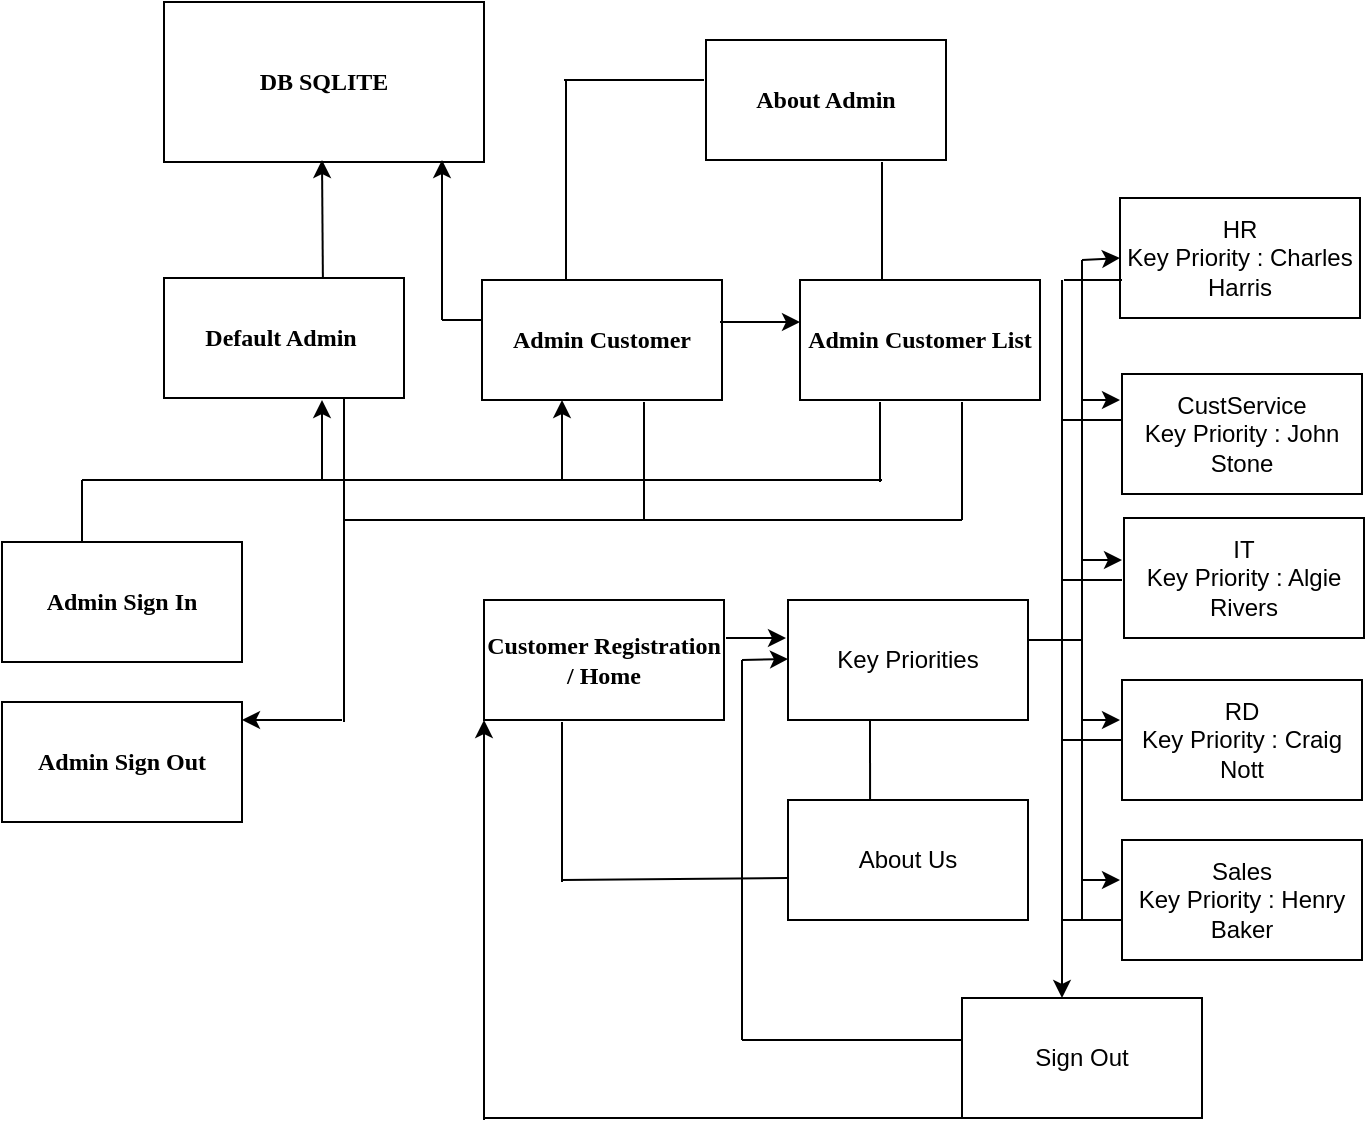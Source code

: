 <mxfile version="24.2.7" type="github">
  <diagram name="Page-1" id="mJo-rlMSn84zewNQrQVx">
    <mxGraphModel dx="1050" dy="557" grid="1" gridSize="10" guides="1" tooltips="1" connect="1" arrows="1" fold="1" page="1" pageScale="1" pageWidth="850" pageHeight="1100" math="0" shadow="0">
      <root>
        <mxCell id="0" />
        <mxCell id="1" parent="0" />
        <mxCell id="rjxhquQ0YUwU6D_5x0ZY-1" value="DB SQLITE" style="rounded=0;whiteSpace=wrap;html=1;fontFamily=Times New Roman;fontStyle=1" vertex="1" parent="1">
          <mxGeometry x="121" y="41" width="160" height="80" as="geometry" />
        </mxCell>
        <mxCell id="rjxhquQ0YUwU6D_5x0ZY-2" value="Default Admin&amp;nbsp;" style="rounded=0;whiteSpace=wrap;html=1;fontFamily=Times New Roman;fontStyle=1" vertex="1" parent="1">
          <mxGeometry x="121" y="179" width="120" height="60" as="geometry" />
        </mxCell>
        <mxCell id="rjxhquQ0YUwU6D_5x0ZY-3" value="Admin Customer" style="rounded=0;whiteSpace=wrap;html=1;fontFamily=Times New Roman;fontStyle=1" vertex="1" parent="1">
          <mxGeometry x="280" y="180" width="120" height="60" as="geometry" />
        </mxCell>
        <mxCell id="rjxhquQ0YUwU6D_5x0ZY-4" value="About Admin" style="rounded=0;whiteSpace=wrap;html=1;fontFamily=Times New Roman;fontStyle=1" vertex="1" parent="1">
          <mxGeometry x="392" y="60" width="120" height="60" as="geometry" />
        </mxCell>
        <mxCell id="rjxhquQ0YUwU6D_5x0ZY-5" value="Admin Customer List" style="rounded=0;whiteSpace=wrap;html=1;fontFamily=Times New Roman;fontStyle=1" vertex="1" parent="1">
          <mxGeometry x="439" y="180" width="120" height="60" as="geometry" />
        </mxCell>
        <mxCell id="rjxhquQ0YUwU6D_5x0ZY-6" value="" style="endArrow=none;html=1;rounded=0;fontFamily=Times New Roman;fontStyle=1" edge="1" parent="1">
          <mxGeometry width="50" height="50" relative="1" as="geometry">
            <mxPoint x="322" y="180" as="sourcePoint" />
            <mxPoint x="322" y="80" as="targetPoint" />
          </mxGeometry>
        </mxCell>
        <mxCell id="rjxhquQ0YUwU6D_5x0ZY-7" value="" style="endArrow=none;html=1;rounded=0;fontFamily=Times New Roman;fontStyle=1" edge="1" parent="1">
          <mxGeometry width="50" height="50" relative="1" as="geometry">
            <mxPoint x="321" y="80" as="sourcePoint" />
            <mxPoint x="391" y="80" as="targetPoint" />
          </mxGeometry>
        </mxCell>
        <mxCell id="rjxhquQ0YUwU6D_5x0ZY-10" value="" style="endArrow=none;html=1;rounded=0;exitX=0;exitY=0;exitDx=0;exitDy=0;fontFamily=Times New Roman;fontStyle=1" edge="1" parent="1">
          <mxGeometry width="50" height="50" relative="1" as="geometry">
            <mxPoint x="480" y="180" as="sourcePoint" />
            <mxPoint x="480" y="121" as="targetPoint" />
          </mxGeometry>
        </mxCell>
        <mxCell id="rjxhquQ0YUwU6D_5x0ZY-11" value="" style="endArrow=classic;html=1;rounded=0;fontFamily=Times New Roman;fontStyle=1" edge="1" parent="1">
          <mxGeometry width="50" height="50" relative="1" as="geometry">
            <mxPoint x="399" y="201" as="sourcePoint" />
            <mxPoint x="439" y="201" as="targetPoint" />
          </mxGeometry>
        </mxCell>
        <mxCell id="rjxhquQ0YUwU6D_5x0ZY-13" value="" style="endArrow=classic;html=1;rounded=0;exitX=0.662;exitY=-0.007;exitDx=0;exitDy=0;exitPerimeter=0;fontFamily=Times New Roman;fontStyle=1" edge="1" parent="1" source="rjxhquQ0YUwU6D_5x0ZY-2">
          <mxGeometry width="50" height="50" relative="1" as="geometry">
            <mxPoint x="150" y="170" as="sourcePoint" />
            <mxPoint x="200" y="120" as="targetPoint" />
          </mxGeometry>
        </mxCell>
        <mxCell id="rjxhquQ0YUwU6D_5x0ZY-14" value="" style="endArrow=none;html=1;rounded=0;fontFamily=Times New Roman;fontStyle=1" edge="1" parent="1">
          <mxGeometry width="50" height="50" relative="1" as="geometry">
            <mxPoint x="260" y="200" as="sourcePoint" />
            <mxPoint x="280" y="200" as="targetPoint" />
          </mxGeometry>
        </mxCell>
        <mxCell id="rjxhquQ0YUwU6D_5x0ZY-15" value="" style="endArrow=classic;html=1;rounded=0;fontFamily=Times New Roman;fontStyle=1" edge="1" parent="1">
          <mxGeometry width="50" height="50" relative="1" as="geometry">
            <mxPoint x="260" y="200" as="sourcePoint" />
            <mxPoint x="260" y="120" as="targetPoint" />
          </mxGeometry>
        </mxCell>
        <mxCell id="rjxhquQ0YUwU6D_5x0ZY-16" value="Admin Sign In" style="rounded=0;whiteSpace=wrap;html=1;fontFamily=Times New Roman;fontStyle=1" vertex="1" parent="1">
          <mxGeometry x="40" y="311" width="120" height="60" as="geometry" />
        </mxCell>
        <mxCell id="rjxhquQ0YUwU6D_5x0ZY-17" value="Admin Sign Out" style="rounded=0;whiteSpace=wrap;html=1;fontFamily=Times New Roman;fontStyle=1" vertex="1" parent="1">
          <mxGeometry x="40" y="391" width="120" height="60" as="geometry" />
        </mxCell>
        <mxCell id="rjxhquQ0YUwU6D_5x0ZY-19" value="" style="endArrow=none;html=1;rounded=0;fontFamily=Times New Roman;fontStyle=1" edge="1" parent="1">
          <mxGeometry width="50" height="50" relative="1" as="geometry">
            <mxPoint x="80" y="311" as="sourcePoint" />
            <mxPoint x="80" y="280" as="targetPoint" />
          </mxGeometry>
        </mxCell>
        <mxCell id="rjxhquQ0YUwU6D_5x0ZY-20" value="" style="endArrow=none;html=1;rounded=0;fontFamily=Times New Roman;fontStyle=1" edge="1" parent="1">
          <mxGeometry width="50" height="50" relative="1" as="geometry">
            <mxPoint x="80" y="280" as="sourcePoint" />
            <mxPoint x="200" y="280" as="targetPoint" />
          </mxGeometry>
        </mxCell>
        <mxCell id="rjxhquQ0YUwU6D_5x0ZY-21" value="" style="endArrow=classic;html=1;rounded=0;fontFamily=Times New Roman;fontStyle=1" edge="1" parent="1">
          <mxGeometry width="50" height="50" relative="1" as="geometry">
            <mxPoint x="200" y="280" as="sourcePoint" />
            <mxPoint x="200" y="240" as="targetPoint" />
          </mxGeometry>
        </mxCell>
        <mxCell id="rjxhquQ0YUwU6D_5x0ZY-22" value="" style="endArrow=none;html=1;rounded=0;fontFamily=Times New Roman;fontStyle=1" edge="1" parent="1">
          <mxGeometry width="50" height="50" relative="1" as="geometry">
            <mxPoint x="200" y="280" as="sourcePoint" />
            <mxPoint x="320" y="280" as="targetPoint" />
          </mxGeometry>
        </mxCell>
        <mxCell id="rjxhquQ0YUwU6D_5x0ZY-24" value="" style="endArrow=none;html=1;rounded=0;fontFamily=Times New Roman;fontStyle=1" edge="1" parent="1">
          <mxGeometry width="50" height="50" relative="1" as="geometry">
            <mxPoint x="320" y="280" as="sourcePoint" />
            <mxPoint x="480" y="280" as="targetPoint" />
          </mxGeometry>
        </mxCell>
        <mxCell id="rjxhquQ0YUwU6D_5x0ZY-26" value="" style="endArrow=none;html=1;rounded=0;fontFamily=Times New Roman;fontStyle=1" edge="1" parent="1">
          <mxGeometry width="50" height="50" relative="1" as="geometry">
            <mxPoint x="479" y="281" as="sourcePoint" />
            <mxPoint x="479" y="241" as="targetPoint" />
          </mxGeometry>
        </mxCell>
        <mxCell id="rjxhquQ0YUwU6D_5x0ZY-29" value="" style="endArrow=none;html=1;rounded=0;entryX=0.75;entryY=1;entryDx=0;entryDy=0;fontFamily=Times New Roman;fontStyle=1" edge="1" parent="1" target="rjxhquQ0YUwU6D_5x0ZY-2">
          <mxGeometry width="50" height="50" relative="1" as="geometry">
            <mxPoint x="211" y="401" as="sourcePoint" />
            <mxPoint x="218" y="311" as="targetPoint" />
          </mxGeometry>
        </mxCell>
        <mxCell id="rjxhquQ0YUwU6D_5x0ZY-30" value="" style="endArrow=classic;html=1;rounded=0;fontFamily=Times New Roman;fontStyle=1" edge="1" parent="1">
          <mxGeometry width="50" height="50" relative="1" as="geometry">
            <mxPoint x="210" y="400" as="sourcePoint" />
            <mxPoint x="160" y="400" as="targetPoint" />
          </mxGeometry>
        </mxCell>
        <mxCell id="rjxhquQ0YUwU6D_5x0ZY-31" value="" style="endArrow=classic;html=1;rounded=0;fontFamily=Times New Roman;fontStyle=1" edge="1" parent="1">
          <mxGeometry width="50" height="50" relative="1" as="geometry">
            <mxPoint x="320" y="280" as="sourcePoint" />
            <mxPoint x="320" y="240" as="targetPoint" />
          </mxGeometry>
        </mxCell>
        <mxCell id="rjxhquQ0YUwU6D_5x0ZY-32" value="" style="endArrow=none;html=1;rounded=0;fontFamily=Times New Roman;fontStyle=1" edge="1" parent="1">
          <mxGeometry width="50" height="50" relative="1" as="geometry">
            <mxPoint x="361" y="300" as="sourcePoint" />
            <mxPoint x="361" y="241" as="targetPoint" />
          </mxGeometry>
        </mxCell>
        <mxCell id="rjxhquQ0YUwU6D_5x0ZY-33" value="" style="endArrow=none;html=1;rounded=0;fontFamily=Times New Roman;fontStyle=1" edge="1" parent="1">
          <mxGeometry width="50" height="50" relative="1" as="geometry">
            <mxPoint x="211" y="300" as="sourcePoint" />
            <mxPoint x="361" y="300" as="targetPoint" />
          </mxGeometry>
        </mxCell>
        <mxCell id="rjxhquQ0YUwU6D_5x0ZY-34" value="" style="endArrow=none;html=1;rounded=0;fontFamily=Times New Roman;fontStyle=1" edge="1" parent="1">
          <mxGeometry width="50" height="50" relative="1" as="geometry">
            <mxPoint x="520" y="300" as="sourcePoint" />
            <mxPoint x="520" y="241" as="targetPoint" />
          </mxGeometry>
        </mxCell>
        <mxCell id="rjxhquQ0YUwU6D_5x0ZY-35" value="" style="endArrow=none;html=1;rounded=0;fontFamily=Times New Roman;fontStyle=1" edge="1" parent="1">
          <mxGeometry width="50" height="50" relative="1" as="geometry">
            <mxPoint x="360" y="300" as="sourcePoint" />
            <mxPoint x="520" y="300" as="targetPoint" />
          </mxGeometry>
        </mxCell>
        <mxCell id="rjxhquQ0YUwU6D_5x0ZY-36" value="Customer Registration / Home" style="rounded=0;whiteSpace=wrap;html=1;fontFamily=Times New Roman;fontStyle=1" vertex="1" parent="1">
          <mxGeometry x="281" y="340" width="120" height="60" as="geometry" />
        </mxCell>
        <mxCell id="rjxhquQ0YUwU6D_5x0ZY-37" value="Sign Out" style="rounded=0;whiteSpace=wrap;html=1;" vertex="1" parent="1">
          <mxGeometry x="520" y="539" width="120" height="60" as="geometry" />
        </mxCell>
        <mxCell id="rjxhquQ0YUwU6D_5x0ZY-39" value="" style="endArrow=none;html=1;rounded=0;entryX=0;entryY=1;entryDx=0;entryDy=0;" edge="1" parent="1">
          <mxGeometry width="50" height="50" relative="1" as="geometry">
            <mxPoint x="281" y="599" as="sourcePoint" />
            <mxPoint x="521" y="599" as="targetPoint" />
          </mxGeometry>
        </mxCell>
        <mxCell id="rjxhquQ0YUwU6D_5x0ZY-40" value="" style="endArrow=classic;html=1;rounded=0;" edge="1" parent="1">
          <mxGeometry width="50" height="50" relative="1" as="geometry">
            <mxPoint x="281" y="600" as="sourcePoint" />
            <mxPoint x="281" y="400" as="targetPoint" />
          </mxGeometry>
        </mxCell>
        <mxCell id="rjxhquQ0YUwU6D_5x0ZY-41" value="Key Priorities" style="rounded=0;whiteSpace=wrap;html=1;" vertex="1" parent="1">
          <mxGeometry x="433" y="340" width="120" height="60" as="geometry" />
        </mxCell>
        <mxCell id="rjxhquQ0YUwU6D_5x0ZY-42" value="About Us" style="rounded=0;whiteSpace=wrap;html=1;" vertex="1" parent="1">
          <mxGeometry x="433" y="440" width="120" height="60" as="geometry" />
        </mxCell>
        <mxCell id="rjxhquQ0YUwU6D_5x0ZY-43" value="" style="endArrow=none;html=1;rounded=0;exitX=0.342;exitY=0;exitDx=0;exitDy=0;exitPerimeter=0;" edge="1" parent="1" source="rjxhquQ0YUwU6D_5x0ZY-42">
          <mxGeometry width="50" height="50" relative="1" as="geometry">
            <mxPoint x="424" y="450" as="sourcePoint" />
            <mxPoint x="474" y="400" as="targetPoint" />
          </mxGeometry>
        </mxCell>
        <mxCell id="rjxhquQ0YUwU6D_5x0ZY-44" value="" style="endArrow=classic;html=1;rounded=0;" edge="1" parent="1">
          <mxGeometry width="50" height="50" relative="1" as="geometry">
            <mxPoint x="402" y="359" as="sourcePoint" />
            <mxPoint x="432" y="359" as="targetPoint" />
          </mxGeometry>
        </mxCell>
        <mxCell id="rjxhquQ0YUwU6D_5x0ZY-45" value="" style="endArrow=none;html=1;rounded=0;" edge="1" parent="1">
          <mxGeometry width="50" height="50" relative="1" as="geometry">
            <mxPoint x="320" y="480" as="sourcePoint" />
            <mxPoint x="433" y="479" as="targetPoint" />
          </mxGeometry>
        </mxCell>
        <mxCell id="rjxhquQ0YUwU6D_5x0ZY-46" value="" style="endArrow=none;html=1;rounded=0;" edge="1" parent="1">
          <mxGeometry width="50" height="50" relative="1" as="geometry">
            <mxPoint x="320" y="481" as="sourcePoint" />
            <mxPoint x="320" y="401" as="targetPoint" />
          </mxGeometry>
        </mxCell>
        <mxCell id="rjxhquQ0YUwU6D_5x0ZY-47" value="" style="endArrow=none;html=1;rounded=0;" edge="1" parent="1">
          <mxGeometry width="50" height="50" relative="1" as="geometry">
            <mxPoint x="410" y="560" as="sourcePoint" />
            <mxPoint x="520" y="560" as="targetPoint" />
          </mxGeometry>
        </mxCell>
        <mxCell id="rjxhquQ0YUwU6D_5x0ZY-48" value="" style="endArrow=none;html=1;rounded=0;" edge="1" parent="1">
          <mxGeometry width="50" height="50" relative="1" as="geometry">
            <mxPoint x="410" y="560" as="sourcePoint" />
            <mxPoint x="410" y="370" as="targetPoint" />
          </mxGeometry>
        </mxCell>
        <mxCell id="rjxhquQ0YUwU6D_5x0ZY-49" value="" style="endArrow=classic;html=1;rounded=0;" edge="1" parent="1">
          <mxGeometry width="50" height="50" relative="1" as="geometry">
            <mxPoint x="410" y="370" as="sourcePoint" />
            <mxPoint x="433" y="369.5" as="targetPoint" />
          </mxGeometry>
        </mxCell>
        <mxCell id="rjxhquQ0YUwU6D_5x0ZY-51" value="CustService&lt;div&gt;Key Priority : John Stone&lt;/div&gt;" style="rounded=0;whiteSpace=wrap;html=1;" vertex="1" parent="1">
          <mxGeometry x="600" y="227" width="120" height="60" as="geometry" />
        </mxCell>
        <mxCell id="rjxhquQ0YUwU6D_5x0ZY-52" value="HR&lt;div&gt;Key Priority : Charles Harris&lt;/div&gt;" style="rounded=0;whiteSpace=wrap;html=1;" vertex="1" parent="1">
          <mxGeometry x="599" y="139" width="120" height="60" as="geometry" />
        </mxCell>
        <mxCell id="rjxhquQ0YUwU6D_5x0ZY-53" value="IT&lt;div&gt;Key Priority : Algie Rivers&lt;/div&gt;" style="rounded=0;whiteSpace=wrap;html=1;" vertex="1" parent="1">
          <mxGeometry x="601" y="299" width="120" height="60" as="geometry" />
        </mxCell>
        <mxCell id="rjxhquQ0YUwU6D_5x0ZY-54" value="RD&lt;div&gt;Key Priority : Craig Nott&lt;/div&gt;" style="rounded=0;whiteSpace=wrap;html=1;" vertex="1" parent="1">
          <mxGeometry x="600" y="380" width="120" height="60" as="geometry" />
        </mxCell>
        <mxCell id="rjxhquQ0YUwU6D_5x0ZY-55" value="Sales&lt;div&gt;Key Priority : Henry Baker&lt;/div&gt;" style="rounded=0;whiteSpace=wrap;html=1;" vertex="1" parent="1">
          <mxGeometry x="600" y="460" width="120" height="60" as="geometry" />
        </mxCell>
        <mxCell id="rjxhquQ0YUwU6D_5x0ZY-56" value="" style="endArrow=classic;html=1;rounded=0;" edge="1" parent="1">
          <mxGeometry width="50" height="50" relative="1" as="geometry">
            <mxPoint x="570" y="430" as="sourcePoint" />
            <mxPoint x="570" y="539" as="targetPoint" />
          </mxGeometry>
        </mxCell>
        <mxCell id="rjxhquQ0YUwU6D_5x0ZY-57" value="" style="endArrow=none;html=1;rounded=0;" edge="1" parent="1">
          <mxGeometry width="50" height="50" relative="1" as="geometry">
            <mxPoint x="553" y="360" as="sourcePoint" />
            <mxPoint x="580" y="360" as="targetPoint" />
          </mxGeometry>
        </mxCell>
        <mxCell id="rjxhquQ0YUwU6D_5x0ZY-58" value="" style="endArrow=none;html=1;rounded=0;" edge="1" parent="1">
          <mxGeometry width="50" height="50" relative="1" as="geometry">
            <mxPoint x="580" y="360" as="sourcePoint" />
            <mxPoint x="580" y="170" as="targetPoint" />
          </mxGeometry>
        </mxCell>
        <mxCell id="rjxhquQ0YUwU6D_5x0ZY-59" value="" style="endArrow=classic;html=1;rounded=0;entryX=0;entryY=0.5;entryDx=0;entryDy=0;" edge="1" parent="1" target="rjxhquQ0YUwU6D_5x0ZY-52">
          <mxGeometry width="50" height="50" relative="1" as="geometry">
            <mxPoint x="580" y="170" as="sourcePoint" />
            <mxPoint x="630" y="120" as="targetPoint" />
          </mxGeometry>
        </mxCell>
        <mxCell id="rjxhquQ0YUwU6D_5x0ZY-60" value="" style="endArrow=classic;html=1;rounded=0;" edge="1" parent="1">
          <mxGeometry width="50" height="50" relative="1" as="geometry">
            <mxPoint x="580" y="240" as="sourcePoint" />
            <mxPoint x="599" y="240" as="targetPoint" />
          </mxGeometry>
        </mxCell>
        <mxCell id="rjxhquQ0YUwU6D_5x0ZY-61" value="" style="endArrow=classic;html=1;rounded=0;" edge="1" parent="1">
          <mxGeometry width="50" height="50" relative="1" as="geometry">
            <mxPoint x="580" y="320" as="sourcePoint" />
            <mxPoint x="600" y="320" as="targetPoint" />
          </mxGeometry>
        </mxCell>
        <mxCell id="rjxhquQ0YUwU6D_5x0ZY-62" value="" style="endArrow=none;html=1;rounded=0;" edge="1" parent="1">
          <mxGeometry width="50" height="50" relative="1" as="geometry">
            <mxPoint x="580" y="500" as="sourcePoint" />
            <mxPoint x="580" y="360" as="targetPoint" />
          </mxGeometry>
        </mxCell>
        <mxCell id="rjxhquQ0YUwU6D_5x0ZY-63" value="" style="endArrow=classic;html=1;rounded=0;" edge="1" parent="1">
          <mxGeometry width="50" height="50" relative="1" as="geometry">
            <mxPoint x="580" y="400" as="sourcePoint" />
            <mxPoint x="599" y="400" as="targetPoint" />
          </mxGeometry>
        </mxCell>
        <mxCell id="rjxhquQ0YUwU6D_5x0ZY-64" value="" style="endArrow=classic;html=1;rounded=0;" edge="1" parent="1">
          <mxGeometry width="50" height="50" relative="1" as="geometry">
            <mxPoint x="580" y="480" as="sourcePoint" />
            <mxPoint x="599" y="480" as="targetPoint" />
          </mxGeometry>
        </mxCell>
        <mxCell id="rjxhquQ0YUwU6D_5x0ZY-67" value="" style="endArrow=none;html=1;rounded=0;" edge="1" parent="1">
          <mxGeometry width="50" height="50" relative="1" as="geometry">
            <mxPoint x="570" y="500" as="sourcePoint" />
            <mxPoint x="600" y="500" as="targetPoint" />
          </mxGeometry>
        </mxCell>
        <mxCell id="rjxhquQ0YUwU6D_5x0ZY-68" value="" style="endArrow=none;html=1;rounded=0;" edge="1" parent="1">
          <mxGeometry width="50" height="50" relative="1" as="geometry">
            <mxPoint x="570" y="430" as="sourcePoint" />
            <mxPoint x="570" y="180" as="targetPoint" />
          </mxGeometry>
        </mxCell>
        <mxCell id="rjxhquQ0YUwU6D_5x0ZY-69" value="" style="endArrow=none;html=1;rounded=0;" edge="1" parent="1">
          <mxGeometry width="50" height="50" relative="1" as="geometry">
            <mxPoint x="570" y="410" as="sourcePoint" />
            <mxPoint x="600" y="410" as="targetPoint" />
          </mxGeometry>
        </mxCell>
        <mxCell id="rjxhquQ0YUwU6D_5x0ZY-70" value="" style="endArrow=none;html=1;rounded=0;" edge="1" parent="1">
          <mxGeometry width="50" height="50" relative="1" as="geometry">
            <mxPoint x="570" y="330" as="sourcePoint" />
            <mxPoint x="600" y="330" as="targetPoint" />
          </mxGeometry>
        </mxCell>
        <mxCell id="rjxhquQ0YUwU6D_5x0ZY-71" value="" style="endArrow=none;html=1;rounded=0;" edge="1" parent="1">
          <mxGeometry width="50" height="50" relative="1" as="geometry">
            <mxPoint x="570" y="250" as="sourcePoint" />
            <mxPoint x="600" y="250" as="targetPoint" />
          </mxGeometry>
        </mxCell>
        <mxCell id="rjxhquQ0YUwU6D_5x0ZY-72" value="" style="endArrow=none;html=1;rounded=0;entryX=0;entryY=0.75;entryDx=0;entryDy=0;" edge="1" parent="1">
          <mxGeometry width="50" height="50" relative="1" as="geometry">
            <mxPoint x="571" y="180" as="sourcePoint" />
            <mxPoint x="600" y="180" as="targetPoint" />
          </mxGeometry>
        </mxCell>
      </root>
    </mxGraphModel>
  </diagram>
</mxfile>
